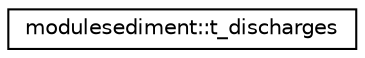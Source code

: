 digraph "Graphical Class Hierarchy"
{
 // LATEX_PDF_SIZE
  edge [fontname="Helvetica",fontsize="10",labelfontname="Helvetica",labelfontsize="10"];
  node [fontname="Helvetica",fontsize="10",shape=record];
  rankdir="LR";
  Node0 [label="modulesediment::t_discharges",height=0.2,width=0.4,color="black", fillcolor="white", style="filled",URL="$structmodulesediment_1_1t__discharges.html",tooltip=" "];
}
